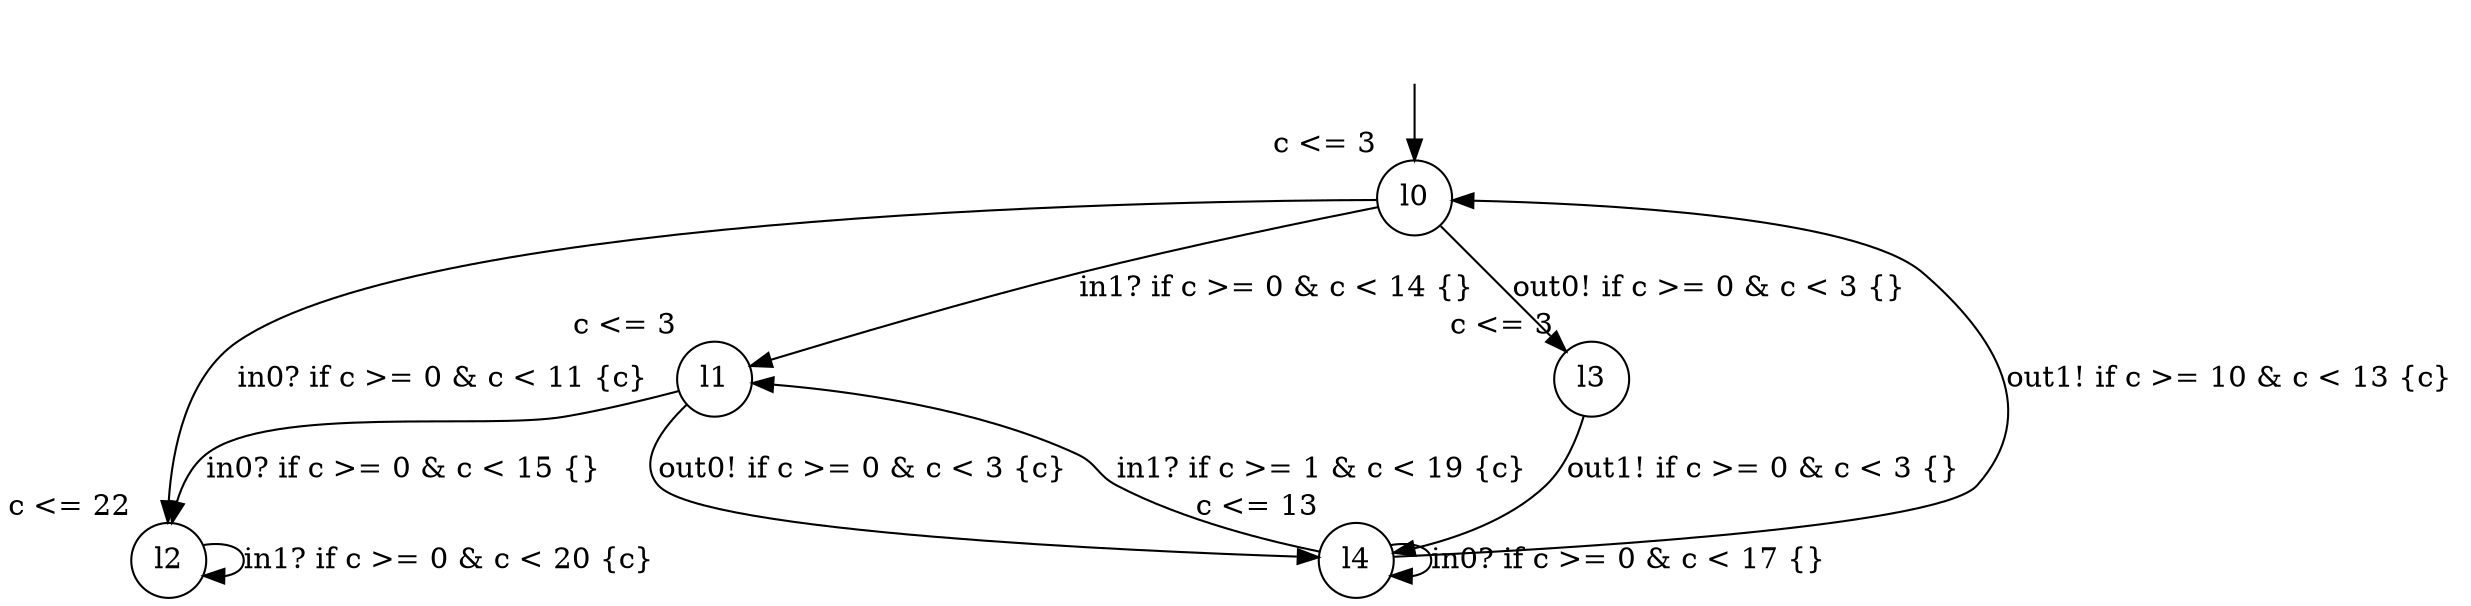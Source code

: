 digraph g {
__start0 [label="" shape="none"];
l0 [shape="circle" margin=0 label="l0", xlabel="c <= 3"];
l1 [shape="circle" margin=0 label="l1", xlabel="c <= 3"];
l2 [shape="circle" margin=0 label="l2", xlabel="c <= 22"];
l3 [shape="circle" margin=0 label="l3", xlabel="c <= 3"];
l4 [shape="circle" margin=0 label="l4", xlabel="c <= 13"];
l0 -> l3 [label="out0! if c >= 0 & c < 3 {} "];
l0 -> l1 [label="in1? if c >= 0 & c < 14 {} "];
l0 -> l2 [label="in0? if c >= 0 & c < 11 {c} "];
l1 -> l2 [label="in0? if c >= 0 & c < 15 {} "];
l1 -> l4 [label="out0! if c >= 0 & c < 3 {c} "];
l2 -> l2 [label="in1? if c >= 0 & c < 20 {c} "];
l3 -> l4 [label="out1! if c >= 0 & c < 3 {} "];
l4 -> l4 [label="in0? if c >= 0 & c < 17 {} "];
l4 -> l1 [label="in1? if c >= 1 & c < 19 {c} "];
l4 -> l0 [label="out1! if c >= 10 & c < 13 {c} "];
__start0 -> l0;
}

